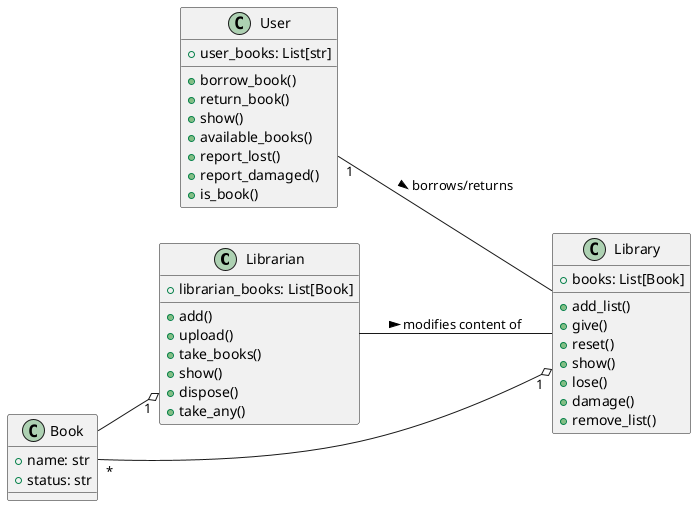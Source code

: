 @startuml
left to right direction

class Librarian{
+librarian_books: List[Book]
+add()
+upload()
+take_books()
+show()
+dispose()
+take_any()
}
class User{
+user_books: List[str]
+borrow_book()
+return_book()
+show()
+available_books()
+report_lost()
+report_damaged()
+is_book()
}
class Book{
+ name: str
+ status: str
}
class Library{
    +books: List[Book]
    +add_list()
    +give()
    +reset()
    +show()
    +lose()
    +damage()
    +remove_list()
}

Book"*"--o "1"Library
Book--o "1"Librarian

User"1"-- Library:> borrows/returns
Librarian-- Library: > modifies content of
@enduml